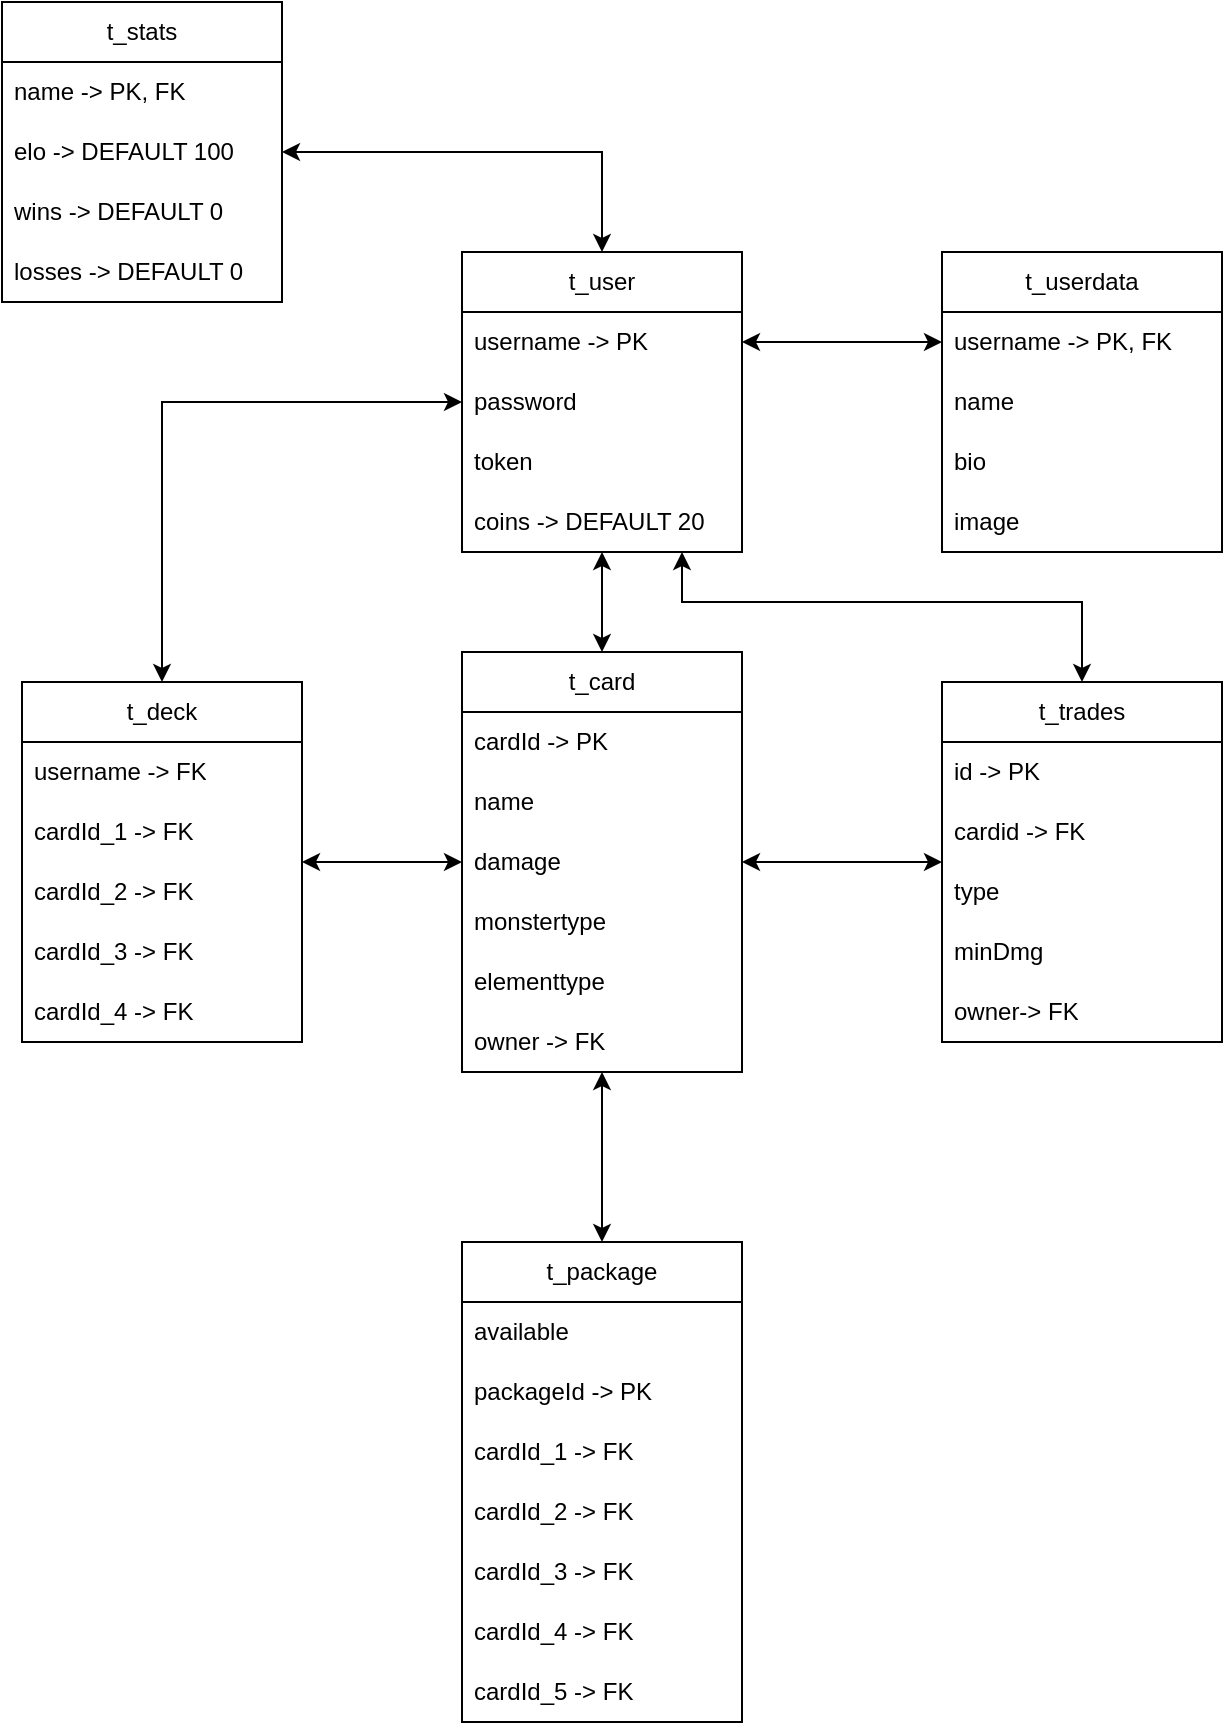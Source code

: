 <mxfile version="22.1.16" type="device">
  <diagram name="Page-1" id="efa7a0a1-bf9b-a30e-e6df-94a7791c09e9">
    <mxGraphModel dx="1195" dy="622" grid="1" gridSize="10" guides="1" tooltips="1" connect="1" arrows="1" fold="1" page="1" pageScale="1" pageWidth="826" pageHeight="1169" background="none" math="0" shadow="0">
      <root>
        <mxCell id="0" />
        <mxCell id="1" parent="0" />
        <mxCell id="D25oaBIb7O1eb691HG5M-118" value="t_user" style="swimlane;fontStyle=0;childLayout=stackLayout;horizontal=1;startSize=30;horizontalStack=0;resizeParent=1;resizeParentMax=0;resizeLast=0;collapsible=1;marginBottom=0;whiteSpace=wrap;html=1;" parent="1" vertex="1">
          <mxGeometry x="320" y="175" width="140" height="150" as="geometry" />
        </mxCell>
        <mxCell id="D25oaBIb7O1eb691HG5M-119" value="username -&amp;gt; PK" style="text;strokeColor=none;fillColor=none;align=left;verticalAlign=middle;spacingLeft=4;spacingRight=4;overflow=hidden;points=[[0,0.5],[1,0.5]];portConstraint=eastwest;rotatable=0;whiteSpace=wrap;html=1;" parent="D25oaBIb7O1eb691HG5M-118" vertex="1">
          <mxGeometry y="30" width="140" height="30" as="geometry" />
        </mxCell>
        <mxCell id="D25oaBIb7O1eb691HG5M-120" value="password" style="text;strokeColor=none;fillColor=none;align=left;verticalAlign=middle;spacingLeft=4;spacingRight=4;overflow=hidden;points=[[0,0.5],[1,0.5]];portConstraint=eastwest;rotatable=0;whiteSpace=wrap;html=1;" parent="D25oaBIb7O1eb691HG5M-118" vertex="1">
          <mxGeometry y="60" width="140" height="30" as="geometry" />
        </mxCell>
        <mxCell id="pYYot4GvE_48NKwx5pIN-2" value="token" style="text;strokeColor=none;fillColor=none;align=left;verticalAlign=middle;spacingLeft=4;spacingRight=4;overflow=hidden;points=[[0,0.5],[1,0.5]];portConstraint=eastwest;rotatable=0;whiteSpace=wrap;html=1;" vertex="1" parent="D25oaBIb7O1eb691HG5M-118">
          <mxGeometry y="90" width="140" height="30" as="geometry" />
        </mxCell>
        <mxCell id="D25oaBIb7O1eb691HG5M-121" value="coins -&amp;gt; DEFAULT 20" style="text;strokeColor=none;fillColor=none;align=left;verticalAlign=middle;spacingLeft=4;spacingRight=4;overflow=hidden;points=[[0,0.5],[1,0.5]];portConstraint=eastwest;rotatable=0;whiteSpace=wrap;html=1;" parent="D25oaBIb7O1eb691HG5M-118" vertex="1">
          <mxGeometry y="120" width="140" height="30" as="geometry" />
        </mxCell>
        <mxCell id="D25oaBIb7O1eb691HG5M-122" value="t_userdata" style="swimlane;fontStyle=0;childLayout=stackLayout;horizontal=1;startSize=30;horizontalStack=0;resizeParent=1;resizeParentMax=0;resizeLast=0;collapsible=1;marginBottom=0;whiteSpace=wrap;html=1;" parent="1" vertex="1">
          <mxGeometry x="560" y="175" width="140" height="150" as="geometry" />
        </mxCell>
        <mxCell id="D25oaBIb7O1eb691HG5M-123" value="username -&amp;gt; PK, FK" style="text;strokeColor=none;fillColor=none;align=left;verticalAlign=middle;spacingLeft=4;spacingRight=4;overflow=hidden;points=[[0,0.5],[1,0.5]];portConstraint=eastwest;rotatable=0;whiteSpace=wrap;html=1;" parent="D25oaBIb7O1eb691HG5M-122" vertex="1">
          <mxGeometry y="30" width="140" height="30" as="geometry" />
        </mxCell>
        <mxCell id="D25oaBIb7O1eb691HG5M-124" value="name" style="text;strokeColor=none;fillColor=none;align=left;verticalAlign=middle;spacingLeft=4;spacingRight=4;overflow=hidden;points=[[0,0.5],[1,0.5]];portConstraint=eastwest;rotatable=0;whiteSpace=wrap;html=1;" parent="D25oaBIb7O1eb691HG5M-122" vertex="1">
          <mxGeometry y="60" width="140" height="30" as="geometry" />
        </mxCell>
        <mxCell id="D25oaBIb7O1eb691HG5M-125" value="bio" style="text;strokeColor=none;fillColor=none;align=left;verticalAlign=middle;spacingLeft=4;spacingRight=4;overflow=hidden;points=[[0,0.5],[1,0.5]];portConstraint=eastwest;rotatable=0;whiteSpace=wrap;html=1;" parent="D25oaBIb7O1eb691HG5M-122" vertex="1">
          <mxGeometry y="90" width="140" height="30" as="geometry" />
        </mxCell>
        <mxCell id="D25oaBIb7O1eb691HG5M-127" value="image" style="text;strokeColor=none;fillColor=none;align=left;verticalAlign=middle;spacingLeft=4;spacingRight=4;overflow=hidden;points=[[0,0.5],[1,0.5]];portConstraint=eastwest;rotatable=0;whiteSpace=wrap;html=1;" parent="D25oaBIb7O1eb691HG5M-122" vertex="1">
          <mxGeometry y="120" width="140" height="30" as="geometry" />
        </mxCell>
        <mxCell id="D25oaBIb7O1eb691HG5M-128" style="edgeStyle=orthogonalEdgeStyle;rounded=0;orthogonalLoop=1;jettySize=auto;html=1;exitX=1;exitY=0.5;exitDx=0;exitDy=0;entryX=0;entryY=0.5;entryDx=0;entryDy=0;startArrow=classic;startFill=1;" parent="1" source="D25oaBIb7O1eb691HG5M-119" target="D25oaBIb7O1eb691HG5M-123" edge="1">
          <mxGeometry relative="1" as="geometry" />
        </mxCell>
        <mxCell id="23hEyur1QyRaCydt3eqw-1" value="t_card" style="swimlane;fontStyle=0;childLayout=stackLayout;horizontal=1;startSize=30;horizontalStack=0;resizeParent=1;resizeParentMax=0;resizeLast=0;collapsible=1;marginBottom=0;whiteSpace=wrap;html=1;" parent="1" vertex="1">
          <mxGeometry x="320" y="375" width="140" height="210" as="geometry" />
        </mxCell>
        <mxCell id="23hEyur1QyRaCydt3eqw-2" value="cardId -&amp;gt; PK" style="text;strokeColor=none;fillColor=none;align=left;verticalAlign=middle;spacingLeft=4;spacingRight=4;overflow=hidden;points=[[0,0.5],[1,0.5]];portConstraint=eastwest;rotatable=0;whiteSpace=wrap;html=1;" parent="23hEyur1QyRaCydt3eqw-1" vertex="1">
          <mxGeometry y="30" width="140" height="30" as="geometry" />
        </mxCell>
        <mxCell id="23hEyur1QyRaCydt3eqw-3" value="name" style="text;strokeColor=none;fillColor=none;align=left;verticalAlign=middle;spacingLeft=4;spacingRight=4;overflow=hidden;points=[[0,0.5],[1,0.5]];portConstraint=eastwest;rotatable=0;whiteSpace=wrap;html=1;" parent="23hEyur1QyRaCydt3eqw-1" vertex="1">
          <mxGeometry y="60" width="140" height="30" as="geometry" />
        </mxCell>
        <mxCell id="23hEyur1QyRaCydt3eqw-4" value="damage" style="text;strokeColor=none;fillColor=none;align=left;verticalAlign=middle;spacingLeft=4;spacingRight=4;overflow=hidden;points=[[0,0.5],[1,0.5]];portConstraint=eastwest;rotatable=0;whiteSpace=wrap;html=1;" parent="23hEyur1QyRaCydt3eqw-1" vertex="1">
          <mxGeometry y="90" width="140" height="30" as="geometry" />
        </mxCell>
        <mxCell id="Dj5i5_fBDS5aAU91cPTL-15" value="monstertype" style="text;strokeColor=none;fillColor=none;align=left;verticalAlign=middle;spacingLeft=4;spacingRight=4;overflow=hidden;points=[[0,0.5],[1,0.5]];portConstraint=eastwest;rotatable=0;whiteSpace=wrap;html=1;" parent="23hEyur1QyRaCydt3eqw-1" vertex="1">
          <mxGeometry y="120" width="140" height="30" as="geometry" />
        </mxCell>
        <mxCell id="Dj5i5_fBDS5aAU91cPTL-16" value="elementtype" style="text;strokeColor=none;fillColor=none;align=left;verticalAlign=middle;spacingLeft=4;spacingRight=4;overflow=hidden;points=[[0,0.5],[1,0.5]];portConstraint=eastwest;rotatable=0;whiteSpace=wrap;html=1;" parent="23hEyur1QyRaCydt3eqw-1" vertex="1">
          <mxGeometry y="150" width="140" height="30" as="geometry" />
        </mxCell>
        <mxCell id="pYYot4GvE_48NKwx5pIN-3" value="owner -&amp;gt; FK" style="text;strokeColor=none;fillColor=none;align=left;verticalAlign=middle;spacingLeft=4;spacingRight=4;overflow=hidden;points=[[0,0.5],[1,0.5]];portConstraint=eastwest;rotatable=0;whiteSpace=wrap;html=1;" vertex="1" parent="23hEyur1QyRaCydt3eqw-1">
          <mxGeometry y="180" width="140" height="30" as="geometry" />
        </mxCell>
        <mxCell id="pYYot4GvE_48NKwx5pIN-24" style="edgeStyle=orthogonalEdgeStyle;rounded=0;orthogonalLoop=1;jettySize=auto;html=1;startArrow=classic;startFill=1;" edge="1" parent="1" source="Dj5i5_fBDS5aAU91cPTL-8" target="23hEyur1QyRaCydt3eqw-1">
          <mxGeometry relative="1" as="geometry" />
        </mxCell>
        <mxCell id="Dj5i5_fBDS5aAU91cPTL-8" value="t_package" style="swimlane;fontStyle=0;childLayout=stackLayout;horizontal=1;startSize=30;horizontalStack=0;resizeParent=1;resizeParentMax=0;resizeLast=0;collapsible=1;marginBottom=0;whiteSpace=wrap;html=1;" parent="1" vertex="1">
          <mxGeometry x="320" y="670" width="140" height="240" as="geometry" />
        </mxCell>
        <mxCell id="ZCojBZKluUDm2EMIxVAX-1" value="available" style="text;strokeColor=none;fillColor=none;align=left;verticalAlign=middle;spacingLeft=4;spacingRight=4;overflow=hidden;points=[[0,0.5],[1,0.5]];portConstraint=eastwest;rotatable=0;whiteSpace=wrap;html=1;" parent="Dj5i5_fBDS5aAU91cPTL-8" vertex="1">
          <mxGeometry y="30" width="140" height="30" as="geometry" />
        </mxCell>
        <mxCell id="Dj5i5_fBDS5aAU91cPTL-9" value="packageId -&amp;gt; PK" style="text;strokeColor=none;fillColor=none;align=left;verticalAlign=middle;spacingLeft=4;spacingRight=4;overflow=hidden;points=[[0,0.5],[1,0.5]];portConstraint=eastwest;rotatable=0;whiteSpace=wrap;html=1;" parent="Dj5i5_fBDS5aAU91cPTL-8" vertex="1">
          <mxGeometry y="60" width="140" height="30" as="geometry" />
        </mxCell>
        <mxCell id="Dj5i5_fBDS5aAU91cPTL-10" value="cardId_1 -&amp;gt; FK" style="text;strokeColor=none;fillColor=none;align=left;verticalAlign=middle;spacingLeft=4;spacingRight=4;overflow=hidden;points=[[0,0.5],[1,0.5]];portConstraint=eastwest;rotatable=0;whiteSpace=wrap;html=1;" parent="Dj5i5_fBDS5aAU91cPTL-8" vertex="1">
          <mxGeometry y="90" width="140" height="30" as="geometry" />
        </mxCell>
        <mxCell id="Dj5i5_fBDS5aAU91cPTL-11" value="cardId_2 -&amp;gt; FK" style="text;strokeColor=none;fillColor=none;align=left;verticalAlign=middle;spacingLeft=4;spacingRight=4;overflow=hidden;points=[[0,0.5],[1,0.5]];portConstraint=eastwest;rotatable=0;whiteSpace=wrap;html=1;" parent="Dj5i5_fBDS5aAU91cPTL-8" vertex="1">
          <mxGeometry y="120" width="140" height="30" as="geometry" />
        </mxCell>
        <mxCell id="Dj5i5_fBDS5aAU91cPTL-14" value="cardId_3 -&amp;gt; FK" style="text;strokeColor=none;fillColor=none;align=left;verticalAlign=middle;spacingLeft=4;spacingRight=4;overflow=hidden;points=[[0,0.5],[1,0.5]];portConstraint=eastwest;rotatable=0;whiteSpace=wrap;html=1;" parent="Dj5i5_fBDS5aAU91cPTL-8" vertex="1">
          <mxGeometry y="150" width="140" height="30" as="geometry" />
        </mxCell>
        <mxCell id="Dj5i5_fBDS5aAU91cPTL-13" value="cardId_4 -&amp;gt; FK" style="text;strokeColor=none;fillColor=none;align=left;verticalAlign=middle;spacingLeft=4;spacingRight=4;overflow=hidden;points=[[0,0.5],[1,0.5]];portConstraint=eastwest;rotatable=0;whiteSpace=wrap;html=1;" parent="Dj5i5_fBDS5aAU91cPTL-8" vertex="1">
          <mxGeometry y="180" width="140" height="30" as="geometry" />
        </mxCell>
        <mxCell id="Dj5i5_fBDS5aAU91cPTL-12" value="cardId_5 -&amp;gt; FK" style="text;strokeColor=none;fillColor=none;align=left;verticalAlign=middle;spacingLeft=4;spacingRight=4;overflow=hidden;points=[[0,0.5],[1,0.5]];portConstraint=eastwest;rotatable=0;whiteSpace=wrap;html=1;" parent="Dj5i5_fBDS5aAU91cPTL-8" vertex="1">
          <mxGeometry y="210" width="140" height="30" as="geometry" />
        </mxCell>
        <mxCell id="pYYot4GvE_48NKwx5pIN-5" style="edgeStyle=orthogonalEdgeStyle;rounded=0;orthogonalLoop=1;jettySize=auto;html=1;entryX=0.5;entryY=1;entryDx=0;entryDy=0;entryPerimeter=0;startArrow=classic;startFill=1;" edge="1" parent="1" source="23hEyur1QyRaCydt3eqw-1" target="D25oaBIb7O1eb691HG5M-121">
          <mxGeometry relative="1" as="geometry" />
        </mxCell>
        <mxCell id="pYYot4GvE_48NKwx5pIN-15" style="edgeStyle=orthogonalEdgeStyle;rounded=0;orthogonalLoop=1;jettySize=auto;html=1;startArrow=classic;startFill=1;" edge="1" parent="1" source="pYYot4GvE_48NKwx5pIN-7" target="23hEyur1QyRaCydt3eqw-1">
          <mxGeometry relative="1" as="geometry" />
        </mxCell>
        <mxCell id="pYYot4GvE_48NKwx5pIN-16" style="edgeStyle=orthogonalEdgeStyle;rounded=0;orthogonalLoop=1;jettySize=auto;html=1;startArrow=classic;startFill=1;" edge="1" parent="1" source="pYYot4GvE_48NKwx5pIN-7" target="D25oaBIb7O1eb691HG5M-118">
          <mxGeometry relative="1" as="geometry">
            <Array as="points">
              <mxPoint x="170" y="250" />
            </Array>
          </mxGeometry>
        </mxCell>
        <mxCell id="pYYot4GvE_48NKwx5pIN-7" value="t_deck" style="swimlane;fontStyle=0;childLayout=stackLayout;horizontal=1;startSize=30;horizontalStack=0;resizeParent=1;resizeParentMax=0;resizeLast=0;collapsible=1;marginBottom=0;whiteSpace=wrap;html=1;" vertex="1" parent="1">
          <mxGeometry x="100" y="390" width="140" height="180" as="geometry" />
        </mxCell>
        <mxCell id="pYYot4GvE_48NKwx5pIN-8" value="username -&amp;gt; FK" style="text;strokeColor=none;fillColor=none;align=left;verticalAlign=middle;spacingLeft=4;spacingRight=4;overflow=hidden;points=[[0,0.5],[1,0.5]];portConstraint=eastwest;rotatable=0;whiteSpace=wrap;html=1;" vertex="1" parent="pYYot4GvE_48NKwx5pIN-7">
          <mxGeometry y="30" width="140" height="30" as="geometry" />
        </mxCell>
        <mxCell id="pYYot4GvE_48NKwx5pIN-9" value="cardId_1 -&amp;gt; FK" style="text;strokeColor=none;fillColor=none;align=left;verticalAlign=middle;spacingLeft=4;spacingRight=4;overflow=hidden;points=[[0,0.5],[1,0.5]];portConstraint=eastwest;rotatable=0;whiteSpace=wrap;html=1;" vertex="1" parent="pYYot4GvE_48NKwx5pIN-7">
          <mxGeometry y="60" width="140" height="30" as="geometry" />
        </mxCell>
        <mxCell id="pYYot4GvE_48NKwx5pIN-10" value="cardId_2 -&amp;gt; FK" style="text;strokeColor=none;fillColor=none;align=left;verticalAlign=middle;spacingLeft=4;spacingRight=4;overflow=hidden;points=[[0,0.5],[1,0.5]];portConstraint=eastwest;rotatable=0;whiteSpace=wrap;html=1;" vertex="1" parent="pYYot4GvE_48NKwx5pIN-7">
          <mxGeometry y="90" width="140" height="30" as="geometry" />
        </mxCell>
        <mxCell id="pYYot4GvE_48NKwx5pIN-11" value="cardId_3 -&amp;gt; FK" style="text;strokeColor=none;fillColor=none;align=left;verticalAlign=middle;spacingLeft=4;spacingRight=4;overflow=hidden;points=[[0,0.5],[1,0.5]];portConstraint=eastwest;rotatable=0;whiteSpace=wrap;html=1;" vertex="1" parent="pYYot4GvE_48NKwx5pIN-7">
          <mxGeometry y="120" width="140" height="30" as="geometry" />
        </mxCell>
        <mxCell id="pYYot4GvE_48NKwx5pIN-12" value="cardId_4 -&amp;gt; FK" style="text;strokeColor=none;fillColor=none;align=left;verticalAlign=middle;spacingLeft=4;spacingRight=4;overflow=hidden;points=[[0,0.5],[1,0.5]];portConstraint=eastwest;rotatable=0;whiteSpace=wrap;html=1;" vertex="1" parent="pYYot4GvE_48NKwx5pIN-7">
          <mxGeometry y="150" width="140" height="30" as="geometry" />
        </mxCell>
        <mxCell id="pYYot4GvE_48NKwx5pIN-22" style="edgeStyle=orthogonalEdgeStyle;rounded=0;orthogonalLoop=1;jettySize=auto;html=1;entryX=0.5;entryY=0;entryDx=0;entryDy=0;startArrow=classic;startFill=1;" edge="1" parent="1" source="pYYot4GvE_48NKwx5pIN-17" target="D25oaBIb7O1eb691HG5M-118">
          <mxGeometry relative="1" as="geometry" />
        </mxCell>
        <mxCell id="pYYot4GvE_48NKwx5pIN-17" value="t_stats" style="swimlane;fontStyle=0;childLayout=stackLayout;horizontal=1;startSize=30;horizontalStack=0;resizeParent=1;resizeParentMax=0;resizeLast=0;collapsible=1;marginBottom=0;whiteSpace=wrap;html=1;" vertex="1" parent="1">
          <mxGeometry x="90" y="50" width="140" height="150" as="geometry" />
        </mxCell>
        <mxCell id="pYYot4GvE_48NKwx5pIN-18" value="name -&amp;gt; PK, FK" style="text;strokeColor=none;fillColor=none;align=left;verticalAlign=middle;spacingLeft=4;spacingRight=4;overflow=hidden;points=[[0,0.5],[1,0.5]];portConstraint=eastwest;rotatable=0;whiteSpace=wrap;html=1;" vertex="1" parent="pYYot4GvE_48NKwx5pIN-17">
          <mxGeometry y="30" width="140" height="30" as="geometry" />
        </mxCell>
        <mxCell id="pYYot4GvE_48NKwx5pIN-19" value="elo -&amp;gt; DEFAULT 100" style="text;strokeColor=none;fillColor=none;align=left;verticalAlign=middle;spacingLeft=4;spacingRight=4;overflow=hidden;points=[[0,0.5],[1,0.5]];portConstraint=eastwest;rotatable=0;whiteSpace=wrap;html=1;" vertex="1" parent="pYYot4GvE_48NKwx5pIN-17">
          <mxGeometry y="60" width="140" height="30" as="geometry" />
        </mxCell>
        <mxCell id="pYYot4GvE_48NKwx5pIN-20" value="wins -&amp;gt; DEFAULT 0" style="text;strokeColor=none;fillColor=none;align=left;verticalAlign=middle;spacingLeft=4;spacingRight=4;overflow=hidden;points=[[0,0.5],[1,0.5]];portConstraint=eastwest;rotatable=0;whiteSpace=wrap;html=1;" vertex="1" parent="pYYot4GvE_48NKwx5pIN-17">
          <mxGeometry y="90" width="140" height="30" as="geometry" />
        </mxCell>
        <mxCell id="pYYot4GvE_48NKwx5pIN-21" value="losses -&amp;gt; DEFAULT 0" style="text;strokeColor=none;fillColor=none;align=left;verticalAlign=middle;spacingLeft=4;spacingRight=4;overflow=hidden;points=[[0,0.5],[1,0.5]];portConstraint=eastwest;rotatable=0;whiteSpace=wrap;html=1;" vertex="1" parent="pYYot4GvE_48NKwx5pIN-17">
          <mxGeometry y="120" width="140" height="30" as="geometry" />
        </mxCell>
        <mxCell id="pYYot4GvE_48NKwx5pIN-31" style="edgeStyle=orthogonalEdgeStyle;rounded=0;orthogonalLoop=1;jettySize=auto;html=1;startArrow=classic;startFill=1;" edge="1" parent="1" source="pYYot4GvE_48NKwx5pIN-25" target="D25oaBIb7O1eb691HG5M-118">
          <mxGeometry relative="1" as="geometry">
            <Array as="points">
              <mxPoint x="630" y="350" />
              <mxPoint x="430" y="350" />
            </Array>
          </mxGeometry>
        </mxCell>
        <mxCell id="pYYot4GvE_48NKwx5pIN-33" style="edgeStyle=orthogonalEdgeStyle;rounded=0;orthogonalLoop=1;jettySize=auto;html=1;startArrow=classic;startFill=1;" edge="1" parent="1" source="pYYot4GvE_48NKwx5pIN-25" target="23hEyur1QyRaCydt3eqw-1">
          <mxGeometry relative="1" as="geometry" />
        </mxCell>
        <mxCell id="pYYot4GvE_48NKwx5pIN-25" value="t_trades" style="swimlane;fontStyle=0;childLayout=stackLayout;horizontal=1;startSize=30;horizontalStack=0;resizeParent=1;resizeParentMax=0;resizeLast=0;collapsible=1;marginBottom=0;whiteSpace=wrap;html=1;" vertex="1" parent="1">
          <mxGeometry x="560" y="390" width="140" height="180" as="geometry" />
        </mxCell>
        <mxCell id="pYYot4GvE_48NKwx5pIN-26" value="id -&amp;gt; PK" style="text;strokeColor=none;fillColor=none;align=left;verticalAlign=middle;spacingLeft=4;spacingRight=4;overflow=hidden;points=[[0,0.5],[1,0.5]];portConstraint=eastwest;rotatable=0;whiteSpace=wrap;html=1;" vertex="1" parent="pYYot4GvE_48NKwx5pIN-25">
          <mxGeometry y="30" width="140" height="30" as="geometry" />
        </mxCell>
        <mxCell id="pYYot4GvE_48NKwx5pIN-27" value="cardid -&amp;gt; FK" style="text;strokeColor=none;fillColor=none;align=left;verticalAlign=middle;spacingLeft=4;spacingRight=4;overflow=hidden;points=[[0,0.5],[1,0.5]];portConstraint=eastwest;rotatable=0;whiteSpace=wrap;html=1;" vertex="1" parent="pYYot4GvE_48NKwx5pIN-25">
          <mxGeometry y="60" width="140" height="30" as="geometry" />
        </mxCell>
        <mxCell id="pYYot4GvE_48NKwx5pIN-28" value="type" style="text;strokeColor=none;fillColor=none;align=left;verticalAlign=middle;spacingLeft=4;spacingRight=4;overflow=hidden;points=[[0,0.5],[1,0.5]];portConstraint=eastwest;rotatable=0;whiteSpace=wrap;html=1;" vertex="1" parent="pYYot4GvE_48NKwx5pIN-25">
          <mxGeometry y="90" width="140" height="30" as="geometry" />
        </mxCell>
        <mxCell id="pYYot4GvE_48NKwx5pIN-29" value="minDmg" style="text;strokeColor=none;fillColor=none;align=left;verticalAlign=middle;spacingLeft=4;spacingRight=4;overflow=hidden;points=[[0,0.5],[1,0.5]];portConstraint=eastwest;rotatable=0;whiteSpace=wrap;html=1;" vertex="1" parent="pYYot4GvE_48NKwx5pIN-25">
          <mxGeometry y="120" width="140" height="30" as="geometry" />
        </mxCell>
        <mxCell id="pYYot4GvE_48NKwx5pIN-30" value="owner-&amp;gt; FK" style="text;strokeColor=none;fillColor=none;align=left;verticalAlign=middle;spacingLeft=4;spacingRight=4;overflow=hidden;points=[[0,0.5],[1,0.5]];portConstraint=eastwest;rotatable=0;whiteSpace=wrap;html=1;" vertex="1" parent="pYYot4GvE_48NKwx5pIN-25">
          <mxGeometry y="150" width="140" height="30" as="geometry" />
        </mxCell>
      </root>
    </mxGraphModel>
  </diagram>
</mxfile>
